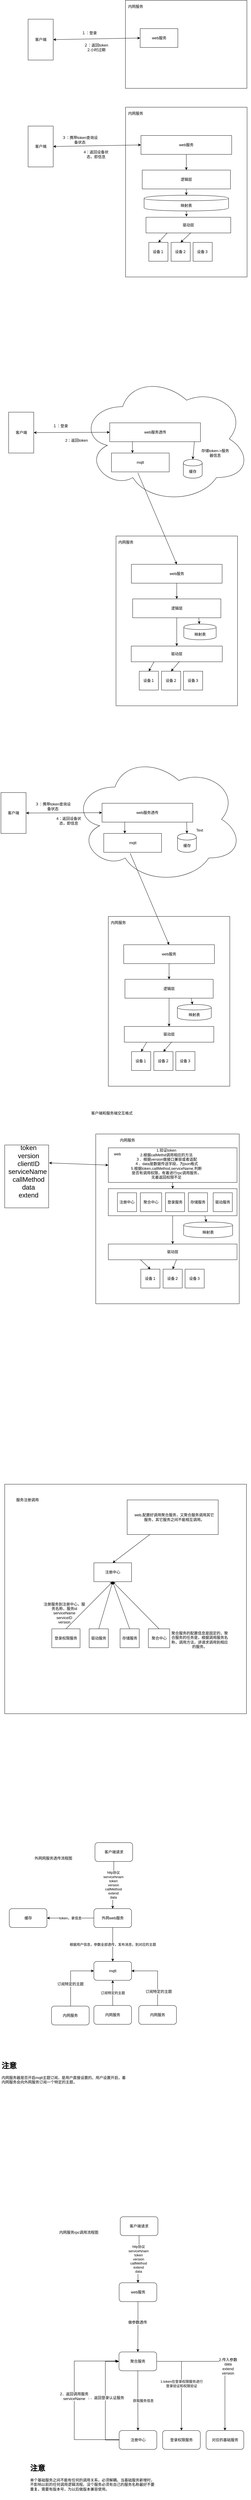 <mxfile version="10.8.5" type="device"><diagram id="QheLz47BeEWIalcSN6nr" name="Page-1"><mxGraphModel dx="1074" dy="792" grid="1" gridSize="10" guides="1" tooltips="1" connect="1" arrows="1" fold="1" page="1" pageScale="1" pageWidth="827" pageHeight="1169" math="0" shadow="0"><root><mxCell id="0"/><mxCell id="1" parent="0"/><mxCell id="Yyx5vrBMHqemGRIIBOED-1" value="客户端" style="rounded=0;whiteSpace=wrap;html=1;" parent="1" vertex="1"><mxGeometry x="114.5" y="90" width="80" height="130" as="geometry"/></mxCell><mxCell id="Yyx5vrBMHqemGRIIBOED-3" value="" style="rounded=0;whiteSpace=wrap;html=1;" parent="1" vertex="1"><mxGeometry x="424.5" y="30" width="387" height="280" as="geometry"/></mxCell><mxCell id="Yyx5vrBMHqemGRIIBOED-7" value="１：登录" style="text;html=1;strokeColor=none;fillColor=none;align=center;verticalAlign=middle;whiteSpace=wrap;rounded=0;" parent="1" vertex="1"><mxGeometry x="280" y="124" width="59" height="20" as="geometry"/></mxCell><mxCell id="Yyx5vrBMHqemGRIIBOED-8" value="内网服务" style="text;html=1;strokeColor=none;fillColor=none;align=center;verticalAlign=middle;whiteSpace=wrap;rounded=0;" parent="1" vertex="1"><mxGeometry x="431.5" y="40" width="50" height="20" as="geometry"/></mxCell><mxCell id="Yyx5vrBMHqemGRIIBOED-9" value="web服务" style="rounded=0;whiteSpace=wrap;html=1;" parent="1" vertex="1"><mxGeometry x="471.5" y="120" width="120" height="60" as="geometry"/></mxCell><mxCell id="Yyx5vrBMHqemGRIIBOED-11" value="" style="endArrow=classic;startArrow=classic;html=1;entryX=0;entryY=0.5;entryDx=0;entryDy=0;exitX=1;exitY=0.5;exitDx=0;exitDy=0;" parent="1" source="Yyx5vrBMHqemGRIIBOED-1" target="Yyx5vrBMHqemGRIIBOED-9" edge="1"><mxGeometry width="50" height="50" relative="1" as="geometry"><mxPoint x="114.5" y="444" as="sourcePoint"/><mxPoint x="164.5" y="394" as="targetPoint"/></mxGeometry></mxCell><mxCell id="Yyx5vrBMHqemGRIIBOED-12" value="２：返回token２小时过期" style="text;html=1;strokeColor=none;fillColor=none;align=center;verticalAlign=middle;whiteSpace=wrap;rounded=0;" parent="1" vertex="1"><mxGeometry x="286.5" y="170" width="88" height="20" as="geometry"/></mxCell><mxCell id="Yyx5vrBMHqemGRIIBOED-17" value="客户端" style="rounded=0;whiteSpace=wrap;html=1;" parent="1" vertex="1"><mxGeometry x="114.5" y="430" width="80" height="130" as="geometry"/></mxCell><mxCell id="Yyx5vrBMHqemGRIIBOED-18" value="" style="rounded=0;whiteSpace=wrap;html=1;" parent="1" vertex="1"><mxGeometry x="425" y="370" width="387" height="540" as="geometry"/></mxCell><mxCell id="Yyx5vrBMHqemGRIIBOED-19" value="３：携带token查询设备状态" style="text;html=1;strokeColor=none;fillColor=none;align=center;verticalAlign=middle;whiteSpace=wrap;rounded=0;" parent="1" vertex="1"><mxGeometry x="220" y="464" width="119" height="20" as="geometry"/></mxCell><mxCell id="Yyx5vrBMHqemGRIIBOED-20" value="内网服务" style="text;html=1;strokeColor=none;fillColor=none;align=center;verticalAlign=middle;whiteSpace=wrap;rounded=0;" parent="1" vertex="1"><mxGeometry x="431.5" y="380" width="50" height="20" as="geometry"/></mxCell><mxCell id="Yyx5vrBMHqemGRIIBOED-30" value="" style="edgeStyle=orthogonalEdgeStyle;rounded=0;orthogonalLoop=1;jettySize=auto;html=1;" parent="1" source="Yyx5vrBMHqemGRIIBOED-21" target="Yyx5vrBMHqemGRIIBOED-24" edge="1"><mxGeometry relative="1" as="geometry"/></mxCell><mxCell id="Yyx5vrBMHqemGRIIBOED-21" value="web服务" style="rounded=0;whiteSpace=wrap;html=1;" parent="1" vertex="1"><mxGeometry x="474" y="460" width="289" height="60" as="geometry"/></mxCell><mxCell id="Yyx5vrBMHqemGRIIBOED-22" value="" style="endArrow=classic;startArrow=classic;html=1;entryX=0;entryY=0.5;entryDx=0;entryDy=0;exitX=1;exitY=0.5;exitDx=0;exitDy=0;" parent="1" source="Yyx5vrBMHqemGRIIBOED-17" target="Yyx5vrBMHqemGRIIBOED-21" edge="1"><mxGeometry width="50" height="50" relative="1" as="geometry"><mxPoint x="114.5" y="784" as="sourcePoint"/><mxPoint x="164.5" y="734" as="targetPoint"/></mxGeometry></mxCell><mxCell id="Yyx5vrBMHqemGRIIBOED-23" value="4：返回设备状态，即信息" style="text;html=1;strokeColor=none;fillColor=none;align=center;verticalAlign=middle;whiteSpace=wrap;rounded=0;" parent="1" vertex="1"><mxGeometry x="286.5" y="510" width="88" height="20" as="geometry"/></mxCell><mxCell id="Yyx5vrBMHqemGRIIBOED-24" value="逻辑层" style="rounded=0;whiteSpace=wrap;html=1;" parent="1" vertex="1"><mxGeometry x="478" y="570" width="281" height="60" as="geometry"/></mxCell><mxCell id="Yyx5vrBMHqemGRIIBOED-25" value="映射表" style="shape=cylinder;whiteSpace=wrap;html=1;boundedLbl=1;backgroundOutline=1;" parent="1" vertex="1"><mxGeometry x="484" y="650" width="269" height="50" as="geometry"/></mxCell><mxCell id="Yyx5vrBMHqemGRIIBOED-26" value="驱动层" style="rounded=0;whiteSpace=wrap;html=1;" parent="1" vertex="1"><mxGeometry x="490" y="720" width="270" height="50" as="geometry"/></mxCell><mxCell id="Yyx5vrBMHqemGRIIBOED-27" value="设备１" style="rounded=0;whiteSpace=wrap;html=1;" parent="1" vertex="1"><mxGeometry x="499" y="800" width="61" height="60" as="geometry"/></mxCell><mxCell id="Yyx5vrBMHqemGRIIBOED-28" value="设备２" style="rounded=0;whiteSpace=wrap;html=1;" parent="1" vertex="1"><mxGeometry x="570" y="800" width="61" height="60" as="geometry"/></mxCell><mxCell id="Yyx5vrBMHqemGRIIBOED-29" value="设备３" style="rounded=0;whiteSpace=wrap;html=1;" parent="1" vertex="1"><mxGeometry x="640" y="800" width="61" height="60" as="geometry"/></mxCell><mxCell id="Yyx5vrBMHqemGRIIBOED-33" value="" style="endArrow=classic;html=1;exitX=0.5;exitY=1;exitDx=0;exitDy=0;" parent="1" source="Yyx5vrBMHqemGRIIBOED-24" target="Yyx5vrBMHqemGRIIBOED-25" edge="1"><mxGeometry width="50" height="50" relative="1" as="geometry"><mxPoint x="110" y="980" as="sourcePoint"/><mxPoint x="160" y="930" as="targetPoint"/></mxGeometry></mxCell><mxCell id="Yyx5vrBMHqemGRIIBOED-34" value="" style="endArrow=classic;html=1;exitX=0.5;exitY=1;exitDx=0;exitDy=0;entryX=0.478;entryY=-0.04;entryDx=0;entryDy=0;entryPerimeter=0;" parent="1" source="Yyx5vrBMHqemGRIIBOED-25" target="Yyx5vrBMHqemGRIIBOED-26" edge="1"><mxGeometry width="50" height="50" relative="1" as="geometry"><mxPoint x="110" y="980" as="sourcePoint"/><mxPoint x="160" y="930" as="targetPoint"/></mxGeometry></mxCell><mxCell id="Yyx5vrBMHqemGRIIBOED-35" value="" style="endArrow=classic;html=1;exitX=0.25;exitY=1;exitDx=0;exitDy=0;entryX=0.5;entryY=0;entryDx=0;entryDy=0;" parent="1" source="Yyx5vrBMHqemGRIIBOED-26" target="Yyx5vrBMHqemGRIIBOED-27" edge="1"><mxGeometry width="50" height="50" relative="1" as="geometry"><mxPoint x="110" y="980" as="sourcePoint"/><mxPoint x="160" y="930" as="targetPoint"/></mxGeometry></mxCell><mxCell id="Yyx5vrBMHqemGRIIBOED-36" value="" style="endArrow=classic;html=1;exitX=0.53;exitY=0.98;exitDx=0;exitDy=0;exitPerimeter=0;entryX=0.5;entryY=0;entryDx=0;entryDy=0;" parent="1" source="Yyx5vrBMHqemGRIIBOED-26" target="Yyx5vrBMHqemGRIIBOED-28" edge="1"><mxGeometry width="50" height="50" relative="1" as="geometry"><mxPoint x="110" y="980" as="sourcePoint"/><mxPoint x="160" y="930" as="targetPoint"/></mxGeometry></mxCell><mxCell id="Yyx5vrBMHqemGRIIBOED-38" value="" style="rounded=0;whiteSpace=wrap;html=1;" parent="1" vertex="1"><mxGeometry x="394.5" y="1734" width="387" height="540" as="geometry"/></mxCell><mxCell id="Yyx5vrBMHqemGRIIBOED-40" value="内网服务" style="text;html=1;strokeColor=none;fillColor=none;align=center;verticalAlign=middle;whiteSpace=wrap;rounded=0;" parent="1" vertex="1"><mxGeometry x="401" y="1744" width="50" height="20" as="geometry"/></mxCell><mxCell id="Yyx5vrBMHqemGRIIBOED-41" value="" style="edgeStyle=orthogonalEdgeStyle;rounded=0;orthogonalLoop=1;jettySize=auto;html=1;" parent="1" source="Yyx5vrBMHqemGRIIBOED-42" target="Yyx5vrBMHqemGRIIBOED-45" edge="1"><mxGeometry relative="1" as="geometry"/></mxCell><mxCell id="Yyx5vrBMHqemGRIIBOED-42" value="web服务" style="rounded=0;whiteSpace=wrap;html=1;" parent="1" vertex="1"><mxGeometry x="443.5" y="1824" width="289" height="60" as="geometry"/></mxCell><mxCell id="Yyx5vrBMHqemGRIIBOED-45" value="逻辑层" style="rounded=0;whiteSpace=wrap;html=1;" parent="1" vertex="1"><mxGeometry x="447.5" y="1934" width="281" height="60" as="geometry"/></mxCell><mxCell id="Yyx5vrBMHqemGRIIBOED-46" value="映射表" style="shape=cylinder;whiteSpace=wrap;html=1;boundedLbl=1;backgroundOutline=1;" parent="1" vertex="1"><mxGeometry x="610.5" y="2014" width="103" height="50" as="geometry"/></mxCell><mxCell id="Yyx5vrBMHqemGRIIBOED-47" value="驱动层" style="rounded=0;whiteSpace=wrap;html=1;" parent="1" vertex="1"><mxGeometry x="443" y="2084" width="290" height="50" as="geometry"/></mxCell><mxCell id="Yyx5vrBMHqemGRIIBOED-48" value="设备１" style="rounded=0;whiteSpace=wrap;html=1;" parent="1" vertex="1"><mxGeometry x="468.5" y="2164" width="61" height="60" as="geometry"/></mxCell><mxCell id="Yyx5vrBMHqemGRIIBOED-49" value="设备２" style="rounded=0;whiteSpace=wrap;html=1;" parent="1" vertex="1"><mxGeometry x="539.5" y="2164" width="61" height="60" as="geometry"/></mxCell><mxCell id="Yyx5vrBMHqemGRIIBOED-50" value="设备３" style="rounded=0;whiteSpace=wrap;html=1;" parent="1" vertex="1"><mxGeometry x="609.5" y="2164" width="61" height="60" as="geometry"/></mxCell><mxCell id="Yyx5vrBMHqemGRIIBOED-51" value="" style="endArrow=classic;html=1;exitX=0.75;exitY=1;exitDx=0;exitDy=0;" parent="1" source="Yyx5vrBMHqemGRIIBOED-45" target="Yyx5vrBMHqemGRIIBOED-46" edge="1"><mxGeometry width="50" height="50" relative="1" as="geometry"><mxPoint x="79.5" y="2344" as="sourcePoint"/><mxPoint x="129.5" y="2294" as="targetPoint"/></mxGeometry></mxCell><mxCell id="Yyx5vrBMHqemGRIIBOED-53" value="" style="endArrow=classic;html=1;exitX=0.25;exitY=1;exitDx=0;exitDy=0;entryX=0.5;entryY=0;entryDx=0;entryDy=0;" parent="1" source="Yyx5vrBMHqemGRIIBOED-47" target="Yyx5vrBMHqemGRIIBOED-48" edge="1"><mxGeometry width="50" height="50" relative="1" as="geometry"><mxPoint x="79.5" y="2344" as="sourcePoint"/><mxPoint x="129.5" y="2294" as="targetPoint"/></mxGeometry></mxCell><mxCell id="Yyx5vrBMHqemGRIIBOED-54" value="" style="endArrow=classic;html=1;exitX=0.53;exitY=0.98;exitDx=0;exitDy=0;exitPerimeter=0;entryX=0.5;entryY=0;entryDx=0;entryDy=0;" parent="1" source="Yyx5vrBMHqemGRIIBOED-47" target="Yyx5vrBMHqemGRIIBOED-49" edge="1"><mxGeometry width="50" height="50" relative="1" as="geometry"><mxPoint x="79.5" y="2344" as="sourcePoint"/><mxPoint x="129.5" y="2294" as="targetPoint"/></mxGeometry></mxCell><mxCell id="Yyx5vrBMHqemGRIIBOED-55" value="" style="ellipse;shape=cloud;whiteSpace=wrap;html=1;" parent="1" vertex="1"><mxGeometry x="280" y="1220" width="543" height="410" as="geometry"/></mxCell><mxCell id="Yyx5vrBMHqemGRIIBOED-56" value="客户端" style="rounded=0;whiteSpace=wrap;html=1;" parent="1" vertex="1"><mxGeometry x="52.5" y="1340" width="80" height="130" as="geometry"/></mxCell><mxCell id="Yyx5vrBMHqemGRIIBOED-57" value="１：登录" style="text;html=1;strokeColor=none;fillColor=none;align=center;verticalAlign=middle;whiteSpace=wrap;rounded=0;" parent="1" vertex="1"><mxGeometry x="158" y="1374" width="119" height="20" as="geometry"/></mxCell><mxCell id="Yyx5vrBMHqemGRIIBOED-59" value="web服务透传" style="rounded=0;whiteSpace=wrap;html=1;" parent="1" vertex="1"><mxGeometry x="374.5" y="1374" width="289" height="60" as="geometry"/></mxCell><mxCell id="Yyx5vrBMHqemGRIIBOED-60" value="" style="endArrow=classic;startArrow=classic;html=1;entryX=0;entryY=0.5;entryDx=0;entryDy=0;exitX=1;exitY=0.5;exitDx=0;exitDy=0;" parent="1" source="Yyx5vrBMHqemGRIIBOED-56" target="Yyx5vrBMHqemGRIIBOED-59" edge="1"><mxGeometry width="50" height="50" relative="1" as="geometry"><mxPoint x="52.5" y="1694" as="sourcePoint"/><mxPoint x="102.5" y="1644" as="targetPoint"/></mxGeometry></mxCell><mxCell id="Yyx5vrBMHqemGRIIBOED-61" value="2：返回token" style="text;html=1;strokeColor=none;fillColor=none;align=center;verticalAlign=middle;whiteSpace=wrap;rounded=0;" parent="1" vertex="1"><mxGeometry x="224.5" y="1420" width="88" height="20" as="geometry"/></mxCell><mxCell id="Yyx5vrBMHqemGRIIBOED-62" value="缓存" style="shape=cylinder;whiteSpace=wrap;html=1;boundedLbl=1;backgroundOutline=1;" parent="1" vertex="1"><mxGeometry x="609" y="1490" width="60" height="60" as="geometry"/></mxCell><mxCell id="Yyx5vrBMHqemGRIIBOED-63" value="mqtt" style="rounded=0;whiteSpace=wrap;html=1;" parent="1" vertex="1"><mxGeometry x="380" y="1470" width="184" height="60" as="geometry"/></mxCell><mxCell id="Yyx5vrBMHqemGRIIBOED-65" value="" style="endArrow=classic;html=1;exitX=0.933;exitY=1;exitDx=0;exitDy=0;exitPerimeter=0;entryX=0.5;entryY=0;entryDx=0;entryDy=0;" parent="1" source="Yyx5vrBMHqemGRIIBOED-59" target="Yyx5vrBMHqemGRIIBOED-62" edge="1"><mxGeometry width="50" height="50" relative="1" as="geometry"><mxPoint x="663.5" y="1680" as="sourcePoint"/><mxPoint x="713.5" y="1630" as="targetPoint"/></mxGeometry></mxCell><mxCell id="Yyx5vrBMHqemGRIIBOED-66" value="" style="endArrow=classic;html=1;exitX=0.25;exitY=1;exitDx=0;exitDy=0;entryX=0.364;entryY=0;entryDx=0;entryDy=0;entryPerimeter=0;" parent="1" source="Yyx5vrBMHqemGRIIBOED-59" target="Yyx5vrBMHqemGRIIBOED-63" edge="1"><mxGeometry width="50" height="50" relative="1" as="geometry"><mxPoint x="363" y="1630" as="sourcePoint"/><mxPoint x="413" y="1580" as="targetPoint"/></mxGeometry></mxCell><mxCell id="Yyx5vrBMHqemGRIIBOED-67" value="" style="endArrow=classic;html=1;exitX=0.457;exitY=1.05;exitDx=0;exitDy=0;entryX=0.5;entryY=0;entryDx=0;entryDy=0;exitPerimeter=0;" parent="1" source="Yyx5vrBMHqemGRIIBOED-63" target="Yyx5vrBMHqemGRIIBOED-42" edge="1"><mxGeometry width="50" height="50" relative="1" as="geometry"><mxPoint x="478" y="1530" as="sourcePoint"/><mxPoint x="470" y="1820" as="targetPoint"/></mxGeometry></mxCell><mxCell id="Yyx5vrBMHqemGRIIBOED-68" value="" style="rounded=0;whiteSpace=wrap;html=1;" parent="1" vertex="1"><mxGeometry x="370" y="2944" width="387" height="540" as="geometry"/></mxCell><mxCell id="Yyx5vrBMHqemGRIIBOED-69" value="内网服务" style="text;html=1;strokeColor=none;fillColor=none;align=center;verticalAlign=middle;whiteSpace=wrap;rounded=0;" parent="1" vertex="1"><mxGeometry x="376.5" y="2954" width="50" height="20" as="geometry"/></mxCell><mxCell id="Yyx5vrBMHqemGRIIBOED-70" value="" style="edgeStyle=orthogonalEdgeStyle;rounded=0;orthogonalLoop=1;jettySize=auto;html=1;" parent="1" source="Yyx5vrBMHqemGRIIBOED-71" target="Yyx5vrBMHqemGRIIBOED-72" edge="1"><mxGeometry relative="1" as="geometry"/></mxCell><mxCell id="Yyx5vrBMHqemGRIIBOED-71" value="web服务" style="rounded=0;whiteSpace=wrap;html=1;" parent="1" vertex="1"><mxGeometry x="419" y="3034" width="289" height="60" as="geometry"/></mxCell><mxCell id="Yyx5vrBMHqemGRIIBOED-72" value="逻辑层" style="rounded=0;whiteSpace=wrap;html=1;" parent="1" vertex="1"><mxGeometry x="423" y="3144" width="281" height="60" as="geometry"/></mxCell><mxCell id="Yyx5vrBMHqemGRIIBOED-73" value="映射表" style="shape=cylinder;whiteSpace=wrap;html=1;boundedLbl=1;backgroundOutline=1;" parent="1" vertex="1"><mxGeometry x="590" y="3224" width="108" height="50" as="geometry"/></mxCell><mxCell id="Yyx5vrBMHqemGRIIBOED-74" value="驱动层" style="rounded=0;whiteSpace=wrap;html=1;" parent="1" vertex="1"><mxGeometry x="421" y="3294" width="285" height="50" as="geometry"/></mxCell><mxCell id="Yyx5vrBMHqemGRIIBOED-75" value="设备１" style="rounded=0;whiteSpace=wrap;html=1;" parent="1" vertex="1"><mxGeometry x="444" y="3374" width="61" height="60" as="geometry"/></mxCell><mxCell id="Yyx5vrBMHqemGRIIBOED-76" value="设备２" style="rounded=0;whiteSpace=wrap;html=1;" parent="1" vertex="1"><mxGeometry x="515" y="3374" width="61" height="60" as="geometry"/></mxCell><mxCell id="Yyx5vrBMHqemGRIIBOED-77" value="设备３" style="rounded=0;whiteSpace=wrap;html=1;" parent="1" vertex="1"><mxGeometry x="585" y="3374" width="61" height="60" as="geometry"/></mxCell><mxCell id="Yyx5vrBMHqemGRIIBOED-78" value="" style="endArrow=classic;html=1;exitX=0.75;exitY=1;exitDx=0;exitDy=0;" parent="1" source="Yyx5vrBMHqemGRIIBOED-72" target="Yyx5vrBMHqemGRIIBOED-73" edge="1"><mxGeometry width="50" height="50" relative="1" as="geometry"><mxPoint x="55" y="3554" as="sourcePoint"/><mxPoint x="105" y="3504" as="targetPoint"/></mxGeometry></mxCell><mxCell id="Yyx5vrBMHqemGRIIBOED-80" value="" style="endArrow=classic;html=1;exitX=0.25;exitY=1;exitDx=0;exitDy=0;entryX=0.5;entryY=0;entryDx=0;entryDy=0;" parent="1" source="Yyx5vrBMHqemGRIIBOED-74" target="Yyx5vrBMHqemGRIIBOED-75" edge="1"><mxGeometry width="50" height="50" relative="1" as="geometry"><mxPoint x="55" y="3554" as="sourcePoint"/><mxPoint x="105" y="3504" as="targetPoint"/></mxGeometry></mxCell><mxCell id="Yyx5vrBMHqemGRIIBOED-81" value="" style="endArrow=classic;html=1;exitX=0.53;exitY=0.98;exitDx=0;exitDy=0;exitPerimeter=0;entryX=0.5;entryY=0;entryDx=0;entryDy=0;" parent="1" source="Yyx5vrBMHqemGRIIBOED-74" target="Yyx5vrBMHqemGRIIBOED-76" edge="1"><mxGeometry width="50" height="50" relative="1" as="geometry"><mxPoint x="55" y="3554" as="sourcePoint"/><mxPoint x="105" y="3504" as="targetPoint"/></mxGeometry></mxCell><mxCell id="Yyx5vrBMHqemGRIIBOED-82" value="" style="ellipse;shape=cloud;whiteSpace=wrap;html=1;" parent="1" vertex="1"><mxGeometry x="255.5" y="2430" width="543" height="410" as="geometry"/></mxCell><mxCell id="Yyx5vrBMHqemGRIIBOED-83" value="客户端" style="rounded=0;whiteSpace=wrap;html=1;" parent="1" vertex="1"><mxGeometry x="28" y="2550" width="80" height="130" as="geometry"/></mxCell><mxCell id="Yyx5vrBMHqemGRIIBOED-84" value="３：携带token查询设备状态" style="text;html=1;strokeColor=none;fillColor=none;align=center;verticalAlign=middle;whiteSpace=wrap;rounded=0;" parent="1" vertex="1"><mxGeometry x="133.5" y="2584" width="119" height="20" as="geometry"/></mxCell><mxCell id="Yyx5vrBMHqemGRIIBOED-85" value="web服务透传" style="rounded=0;whiteSpace=wrap;html=1;" parent="1" vertex="1"><mxGeometry x="350" y="2584" width="289" height="60" as="geometry"/></mxCell><mxCell id="Yyx5vrBMHqemGRIIBOED-86" value="" style="endArrow=classic;startArrow=classic;html=1;entryX=0;entryY=0.5;entryDx=0;entryDy=0;exitX=1;exitY=0.5;exitDx=0;exitDy=0;" parent="1" source="Yyx5vrBMHqemGRIIBOED-83" target="Yyx5vrBMHqemGRIIBOED-85" edge="1"><mxGeometry width="50" height="50" relative="1" as="geometry"><mxPoint x="28" y="2904" as="sourcePoint"/><mxPoint x="78" y="2854" as="targetPoint"/></mxGeometry></mxCell><mxCell id="Yyx5vrBMHqemGRIIBOED-87" value="4：返回设备状态，即信息" style="text;html=1;strokeColor=none;fillColor=none;align=center;verticalAlign=middle;whiteSpace=wrap;rounded=0;" parent="1" vertex="1"><mxGeometry x="200" y="2630" width="88" height="20" as="geometry"/></mxCell><mxCell id="Yyx5vrBMHqemGRIIBOED-88" value="缓存" style="shape=cylinder;whiteSpace=wrap;html=1;boundedLbl=1;backgroundOutline=1;" parent="1" vertex="1"><mxGeometry x="590.5" y="2680" width="60" height="60" as="geometry"/></mxCell><mxCell id="Yyx5vrBMHqemGRIIBOED-89" value="mqtt" style="rounded=0;whiteSpace=wrap;html=1;" parent="1" vertex="1"><mxGeometry x="355.5" y="2680" width="184" height="60" as="geometry"/></mxCell><mxCell id="Yyx5vrBMHqemGRIIBOED-90" value="" style="endArrow=classic;html=1;exitX=0.933;exitY=1;exitDx=0;exitDy=0;exitPerimeter=0;entryX=0.5;entryY=0;entryDx=0;entryDy=0;" parent="1" source="Yyx5vrBMHqemGRIIBOED-85" target="Yyx5vrBMHqemGRIIBOED-88" edge="1"><mxGeometry width="50" height="50" relative="1" as="geometry"><mxPoint x="639" y="2890" as="sourcePoint"/><mxPoint x="689" y="2840" as="targetPoint"/></mxGeometry></mxCell><mxCell id="Yyx5vrBMHqemGRIIBOED-91" value="" style="endArrow=classic;html=1;exitX=0.25;exitY=1;exitDx=0;exitDy=0;entryX=0.364;entryY=0;entryDx=0;entryDy=0;entryPerimeter=0;" parent="1" source="Yyx5vrBMHqemGRIIBOED-85" target="Yyx5vrBMHqemGRIIBOED-89" edge="1"><mxGeometry width="50" height="50" relative="1" as="geometry"><mxPoint x="338.5" y="2840" as="sourcePoint"/><mxPoint x="388.5" y="2790" as="targetPoint"/></mxGeometry></mxCell><mxCell id="Yyx5vrBMHqemGRIIBOED-92" value="" style="endArrow=classic;html=1;exitX=0.457;exitY=1.05;exitDx=0;exitDy=0;entryX=0.5;entryY=0;entryDx=0;entryDy=0;exitPerimeter=0;" parent="1" source="Yyx5vrBMHqemGRIIBOED-89" target="Yyx5vrBMHqemGRIIBOED-71" edge="1"><mxGeometry width="50" height="50" relative="1" as="geometry"><mxPoint x="453.5" y="2740" as="sourcePoint"/><mxPoint x="445.5" y="3030" as="targetPoint"/></mxGeometry></mxCell><mxCell id="Yyx5vrBMHqemGRIIBOED-93" value="存储token-&amp;gt;服务器信息" style="text;html=1;strokeColor=none;fillColor=none;align=center;verticalAlign=middle;whiteSpace=wrap;rounded=0;" parent="1" vertex="1"><mxGeometry x="661" y="1460" width="99" height="20" as="geometry"/></mxCell><mxCell id="feKsA37Vv8ZbDocz_2xh-1" value="Text" style="text;html=1;strokeColor=none;fillColor=none;align=center;verticalAlign=middle;whiteSpace=wrap;rounded=0;" parent="1" vertex="1"><mxGeometry x="641" y="2660" width="40" height="20" as="geometry"/></mxCell><mxCell id="FNCm91-w2uXxw-qUOzxj-2" value="客户端和服务端交互格式" style="text;html=1;strokeColor=none;fillColor=none;align=center;verticalAlign=middle;whiteSpace=wrap;rounded=0;" parent="1" vertex="1"><mxGeometry x="173" y="3560" width="417" height="20" as="geometry"/></mxCell><mxCell id="FNCm91-w2uXxw-qUOzxj-3" value="" style="rounded=0;whiteSpace=wrap;html=1;" parent="1" vertex="1"><mxGeometry x="40" y="3671" width="140" height="200" as="geometry"/></mxCell><mxCell id="FNCm91-w2uXxw-qUOzxj-4" value="&lt;font style=&quot;font-size: 21px&quot;&gt;token&lt;br&gt;version&lt;br&gt;clientID&lt;br&gt;serviceName&amp;nbsp;&lt;br&gt;callMethod&lt;br&gt;data&lt;br&gt;extend&lt;/font&gt;&lt;br&gt;" style="text;html=1;strokeColor=none;fillColor=none;align=center;verticalAlign=middle;whiteSpace=wrap;rounded=0;" parent="1" vertex="1"><mxGeometry x="95.5" y="3750" width="40" height="10" as="geometry"/></mxCell><mxCell id="FNCm91-w2uXxw-qUOzxj-13" value="" style="rounded=0;whiteSpace=wrap;html=1;" parent="1" vertex="1"><mxGeometry x="330" y="3636" width="457" height="540" as="geometry"/></mxCell><mxCell id="FNCm91-w2uXxw-qUOzxj-14" value="内网服务" style="text;html=1;strokeColor=none;fillColor=none;align=center;verticalAlign=middle;whiteSpace=wrap;rounded=0;" parent="1" vertex="1"><mxGeometry x="406" y="3646" width="50" height="20" as="geometry"/></mxCell><mxCell id="FNCm91-w2uXxw-qUOzxj-15" value="" style="edgeStyle=orthogonalEdgeStyle;rounded=0;orthogonalLoop=1;jettySize=auto;html=1;" parent="1" source="FNCm91-w2uXxw-qUOzxj-16" target="FNCm91-w2uXxw-qUOzxj-17" edge="1"><mxGeometry relative="1" as="geometry"/></mxCell><mxCell id="FNCm91-w2uXxw-qUOzxj-16" value="" style="rounded=0;whiteSpace=wrap;html=1;" parent="1" vertex="1"><mxGeometry x="370" y="3680" width="410" height="110" as="geometry"/></mxCell><mxCell id="FNCm91-w2uXxw-qUOzxj-17" value="" style="rounded=0;whiteSpace=wrap;html=1;" parent="1" vertex="1"><mxGeometry x="370" y="3810" width="410" height="86" as="geometry"/></mxCell><mxCell id="FNCm91-w2uXxw-qUOzxj-18" value="映射表" style="shape=cylinder;whiteSpace=wrap;html=1;boundedLbl=1;backgroundOutline=1;" parent="1" vertex="1"><mxGeometry x="610" y="3916" width="156" height="50" as="geometry"/></mxCell><mxCell id="FNCm91-w2uXxw-qUOzxj-19" value="驱动层" style="rounded=0;whiteSpace=wrap;html=1;" parent="1" vertex="1"><mxGeometry x="370" y="3986" width="410" height="50" as="geometry"/></mxCell><mxCell id="FNCm91-w2uXxw-qUOzxj-20" value="设备１" style="rounded=0;whiteSpace=wrap;html=1;" parent="1" vertex="1"><mxGeometry x="473.5" y="4066" width="61" height="60" as="geometry"/></mxCell><mxCell id="FNCm91-w2uXxw-qUOzxj-21" value="设备２" style="rounded=0;whiteSpace=wrap;html=1;" parent="1" vertex="1"><mxGeometry x="544.5" y="4066" width="61" height="60" as="geometry"/></mxCell><mxCell id="FNCm91-w2uXxw-qUOzxj-22" value="设备３" style="rounded=0;whiteSpace=wrap;html=1;" parent="1" vertex="1"><mxGeometry x="614.5" y="4066" width="61" height="60" as="geometry"/></mxCell><mxCell id="FNCm91-w2uXxw-qUOzxj-23" value="" style="endArrow=classic;html=1;exitX=0.75;exitY=1;exitDx=0;exitDy=0;" parent="1" source="FNCm91-w2uXxw-qUOzxj-17" target="FNCm91-w2uXxw-qUOzxj-18" edge="1"><mxGeometry width="50" height="50" relative="1" as="geometry"><mxPoint x="84.5" y="4246" as="sourcePoint"/><mxPoint x="134.5" y="4196" as="targetPoint"/></mxGeometry></mxCell><mxCell id="FNCm91-w2uXxw-qUOzxj-25" value="" style="endArrow=classic;html=1;exitX=0.25;exitY=1;exitDx=0;exitDy=0;entryX=0.5;entryY=0;entryDx=0;entryDy=0;" parent="1" source="FNCm91-w2uXxw-qUOzxj-19" target="FNCm91-w2uXxw-qUOzxj-20" edge="1"><mxGeometry width="50" height="50" relative="1" as="geometry"><mxPoint x="84.5" y="4246" as="sourcePoint"/><mxPoint x="134.5" y="4196" as="targetPoint"/></mxGeometry></mxCell><mxCell id="FNCm91-w2uXxw-qUOzxj-26" value="" style="endArrow=classic;html=1;exitX=0.53;exitY=0.98;exitDx=0;exitDy=0;exitPerimeter=0;entryX=0.5;entryY=0;entryDx=0;entryDy=0;" parent="1" source="FNCm91-w2uXxw-qUOzxj-19" target="FNCm91-w2uXxw-qUOzxj-21" edge="1"><mxGeometry width="50" height="50" relative="1" as="geometry"><mxPoint x="84.5" y="4246" as="sourcePoint"/><mxPoint x="134.5" y="4196" as="targetPoint"/></mxGeometry></mxCell><mxCell id="FNCm91-w2uXxw-qUOzxj-27" value="" style="endArrow=classic;startArrow=classic;html=1;exitX=1.008;exitY=0.285;exitDx=0;exitDy=0;exitPerimeter=0;entryX=0;entryY=0.5;entryDx=0;entryDy=0;" parent="1" source="FNCm91-w2uXxw-qUOzxj-3" target="FNCm91-w2uXxw-qUOzxj-16" edge="1"><mxGeometry width="50" height="50" relative="1" as="geometry"><mxPoint x="230" y="3910" as="sourcePoint"/><mxPoint x="320" y="3770" as="targetPoint"/></mxGeometry></mxCell><mxCell id="FNCm91-w2uXxw-qUOzxj-28" value="web" style="text;html=1;strokeColor=none;fillColor=none;align=center;verticalAlign=middle;whiteSpace=wrap;rounded=0;" parent="1" vertex="1"><mxGeometry x="379" y="3690" width="40" height="20" as="geometry"/></mxCell><mxCell id="FNCm91-w2uXxw-qUOzxj-29" value="1.验证token&lt;br&gt;2.根据calMethd调用相应的方法&lt;br&gt;３．根据version做接口兼容或者适配&lt;br&gt;４．data是数据传送字段，为json格式&lt;br&gt;5.根据token,callMethod,serviceName,判断是否有调用权限，有着进行rpc调用服务，无着返回权限不足&lt;br&gt;" style="text;html=1;strokeColor=none;fillColor=none;align=center;verticalAlign=middle;whiteSpace=wrap;rounded=0;" parent="1" vertex="1"><mxGeometry x="440" y="3721" width="230" height="20" as="geometry"/></mxCell><mxCell id="FNCm91-w2uXxw-qUOzxj-30" value="注册中心" style="rounded=0;whiteSpace=wrap;html=1;" parent="1" vertex="1"><mxGeometry x="399" y="3823" width="61" height="60" as="geometry"/></mxCell><mxCell id="FNCm91-w2uXxw-qUOzxj-31" value="聚合中心" style="rounded=0;whiteSpace=wrap;html=1;" parent="1" vertex="1"><mxGeometry x="472" y="3823" width="68" height="60" as="geometry"/></mxCell><mxCell id="FNCm91-w2uXxw-qUOzxj-32" value="登录服务" style="rounded=0;whiteSpace=wrap;html=1;" parent="1" vertex="1"><mxGeometry x="552" y="3823" width="61" height="60" as="geometry"/></mxCell><mxCell id="FNCm91-w2uXxw-qUOzxj-33" value="存储服务" style="rounded=0;whiteSpace=wrap;html=1;" parent="1" vertex="1"><mxGeometry x="625" y="3823" width="61" height="60" as="geometry"/></mxCell><mxCell id="FNCm91-w2uXxw-qUOzxj-34" value="驱动服务" style="rounded=0;whiteSpace=wrap;html=1;" parent="1" vertex="1"><mxGeometry x="704" y="3823" width="61" height="60" as="geometry"/></mxCell><mxCell id="pasjhFs5XXjGYJFfa-9E-2" value="" style="endArrow=classic;html=1;" parent="1" source="FNCm91-w2uXxw-qUOzxj-17" target="FNCm91-w2uXxw-qUOzxj-19" edge="1"><mxGeometry width="50" height="50" relative="1" as="geometry"><mxPoint x="495.5" y="3966" as="sourcePoint"/><mxPoint x="545.5" y="3916" as="targetPoint"/></mxGeometry></mxCell><mxCell id="pasjhFs5XXjGYJFfa-9E-3" value="" style="edgeStyle=orthogonalEdgeStyle;rounded=0;orthogonalLoop=1;jettySize=auto;html=1;exitX=0.5;exitY=1;exitDx=0;exitDy=0;" parent="1" source="Yyx5vrBMHqemGRIIBOED-72" target="Yyx5vrBMHqemGRIIBOED-74" edge="1"><mxGeometry relative="1" as="geometry"><mxPoint x="570" y="3210" as="sourcePoint"/><mxPoint x="573.5" y="3234" as="targetPoint"/></mxGeometry></mxCell><mxCell id="pasjhFs5XXjGYJFfa-9E-4" value="" style="edgeStyle=orthogonalEdgeStyle;rounded=0;orthogonalLoop=1;jettySize=auto;html=1;entryX=0.5;entryY=0;entryDx=0;entryDy=0;exitX=0.5;exitY=1;exitDx=0;exitDy=0;" parent="1" source="Yyx5vrBMHqemGRIIBOED-45" target="Yyx5vrBMHqemGRIIBOED-47" edge="1"><mxGeometry relative="1" as="geometry"><mxPoint x="598" y="2009" as="sourcePoint"/><mxPoint x="598" y="2059" as="targetPoint"/></mxGeometry></mxCell><mxCell id="pasjhFs5XXjGYJFfa-9E-6" value="" style="rounded=0;whiteSpace=wrap;html=1;" parent="1" vertex="1"><mxGeometry x="40" y="4750" width="770" height="730" as="geometry"/></mxCell><mxCell id="pasjhFs5XXjGYJFfa-9E-7" value="注册中心" style="rounded=0;whiteSpace=wrap;html=1;" parent="1" vertex="1"><mxGeometry x="324" y="5000" width="120" height="60" as="geometry"/></mxCell><mxCell id="pasjhFs5XXjGYJFfa-9E-8" value="登录权限服务" style="rounded=0;whiteSpace=wrap;html=1;" parent="1" vertex="1"><mxGeometry x="190" y="5210" width="90" height="60" as="geometry"/></mxCell><mxCell id="pasjhFs5XXjGYJFfa-9E-9" value="存储服务" style="rounded=0;whiteSpace=wrap;html=1;" parent="1" vertex="1"><mxGeometry x="407.5" y="5210" width="61" height="60" as="geometry"/></mxCell><mxCell id="pasjhFs5XXjGYJFfa-9E-10" value="驱动服务" style="rounded=0;whiteSpace=wrap;html=1;" parent="1" vertex="1"><mxGeometry x="309" y="5210" width="61" height="60" as="geometry"/></mxCell><mxCell id="pasjhFs5XXjGYJFfa-9E-11" value="聚合中心" style="rounded=0;whiteSpace=wrap;html=1;" parent="1" vertex="1"><mxGeometry x="497.5" y="5210" width="68" height="60" as="geometry"/></mxCell><mxCell id="pasjhFs5XXjGYJFfa-9E-12" value="" style="endArrow=classic;html=1;entryX=0.5;entryY=1;entryDx=0;entryDy=0;exitX=0.5;exitY=0;exitDx=0;exitDy=0;" parent="1" source="pasjhFs5XXjGYJFfa-9E-8" target="pasjhFs5XXjGYJFfa-9E-7" edge="1"><mxGeometry width="50" height="50" relative="1" as="geometry"><mxPoint x="30" y="5550" as="sourcePoint"/><mxPoint x="80" y="5500" as="targetPoint"/></mxGeometry></mxCell><mxCell id="pasjhFs5XXjGYJFfa-9E-13" value="注册服务到注册中心，服务名称，服务id&lt;br&gt;serviceName&lt;br&gt;serviceID&lt;br&gt;version&lt;br&gt;" style="text;html=1;strokeColor=none;fillColor=none;align=center;verticalAlign=middle;whiteSpace=wrap;rounded=0;" parent="1" vertex="1"><mxGeometry x="160" y="5130" width="140" height="60" as="geometry"/></mxCell><mxCell id="pasjhFs5XXjGYJFfa-9E-14" value="" style="endArrow=classic;html=1;entryX=0.5;entryY=1;entryDx=0;entryDy=0;exitX=0.5;exitY=0;exitDx=0;exitDy=0;" parent="1" source="pasjhFs5XXjGYJFfa-9E-11" target="pasjhFs5XXjGYJFfa-9E-7" edge="1"><mxGeometry width="50" height="50" relative="1" as="geometry"><mxPoint x="30" y="5550" as="sourcePoint"/><mxPoint x="80" y="5500" as="targetPoint"/></mxGeometry></mxCell><mxCell id="pasjhFs5XXjGYJFfa-9E-15" value="" style="endArrow=classic;html=1;entryX=0.5;entryY=1;entryDx=0;entryDy=0;exitX=0.5;exitY=0;exitDx=0;exitDy=0;" parent="1" source="pasjhFs5XXjGYJFfa-9E-9" target="pasjhFs5XXjGYJFfa-9E-7" edge="1"><mxGeometry width="50" height="50" relative="1" as="geometry"><mxPoint x="30" y="5550" as="sourcePoint"/><mxPoint x="80" y="5500" as="targetPoint"/></mxGeometry></mxCell><mxCell id="pasjhFs5XXjGYJFfa-9E-16" value="" style="endArrow=classic;html=1;entryX=0.5;entryY=1;entryDx=0;entryDy=0;exitX=0.5;exitY=0;exitDx=0;exitDy=0;" parent="1" source="pasjhFs5XXjGYJFfa-9E-10" target="pasjhFs5XXjGYJFfa-9E-7" edge="1"><mxGeometry width="50" height="50" relative="1" as="geometry"><mxPoint x="30" y="5550" as="sourcePoint"/><mxPoint x="80" y="5500" as="targetPoint"/></mxGeometry></mxCell><mxCell id="pasjhFs5XXjGYJFfa-9E-17" value="" style="rounded=0;whiteSpace=wrap;html=1;" parent="1" vertex="1"><mxGeometry x="430" y="4800" width="290" height="110" as="geometry"/></mxCell><mxCell id="pasjhFs5XXjGYJFfa-9E-18" value="web,配置好调用聚合服务，又聚合服务调用其它服务，其它服务之间不能相互调用。&lt;br&gt;" style="text;html=1;strokeColor=none;fillColor=none;align=center;verticalAlign=middle;whiteSpace=wrap;rounded=0;" parent="1" vertex="1"><mxGeometry x="450" y="4845" width="260" height="20" as="geometry"/></mxCell><mxCell id="pasjhFs5XXjGYJFfa-9E-19" value="" style="endArrow=classic;html=1;entryX=0.5;entryY=0;entryDx=0;entryDy=0;" parent="1" source="pasjhFs5XXjGYJFfa-9E-17" target="pasjhFs5XXjGYJFfa-9E-7" edge="1"><mxGeometry width="50" height="50" relative="1" as="geometry"><mxPoint x="30" y="5550" as="sourcePoint"/><mxPoint x="80" y="5500" as="targetPoint"/></mxGeometry></mxCell><mxCell id="pasjhFs5XXjGYJFfa-9E-20" value="聚合服务的配置信息是固定的，聚合服务的任务是，根据调用服务名称，调用方法，讲请求调用到相应的服务。" style="text;html=1;strokeColor=none;fillColor=none;align=center;verticalAlign=middle;whiteSpace=wrap;rounded=0;" parent="1" vertex="1"><mxGeometry x="568" y="5235" width="186" height="20" as="geometry"/></mxCell><mxCell id="pasjhFs5XXjGYJFfa-9E-23" value="服务注册调用" style="text;html=1;strokeColor=none;fillColor=none;align=center;verticalAlign=middle;whiteSpace=wrap;rounded=0;" parent="1" vertex="1"><mxGeometry x="75" y="4790" width="75" height="20" as="geometry"/></mxCell><mxCell id="pasjhFs5XXjGYJFfa-9E-34" value="http协议&lt;br&gt;serviceNnam&lt;br&gt;token&lt;br&gt;version&lt;br&gt;callMethod&lt;br&gt;extend&lt;br&gt;data&lt;br&gt;" style="edgeStyle=orthogonalEdgeStyle;rounded=0;orthogonalLoop=1;jettySize=auto;html=1;" parent="1" source="pasjhFs5XXjGYJFfa-9E-32" target="pasjhFs5XXjGYJFfa-9E-33" edge="1"><mxGeometry relative="1" as="geometry"/></mxCell><mxCell id="pasjhFs5XXjGYJFfa-9E-32" value="客户端请求" style="rounded=1;whiteSpace=wrap;html=1;" parent="1" vertex="1"><mxGeometry x="327.5" y="5890" width="120" height="60" as="geometry"/></mxCell><mxCell id="NRB5iOJFrEnTLcRWH1b6-3" value="根据用户信息，参数全部透传，发布消息，到对应的主题&lt;br&gt;" style="edgeStyle=orthogonalEdgeStyle;rounded=0;orthogonalLoop=1;jettySize=auto;html=1;" parent="1" source="pasjhFs5XXjGYJFfa-9E-33" target="NRB5iOJFrEnTLcRWH1b6-2" edge="1"><mxGeometry relative="1" as="geometry"/></mxCell><mxCell id="NRB5iOJFrEnTLcRWH1b6-5" value="token，拿信息" style="edgeStyle=orthogonalEdgeStyle;rounded=0;orthogonalLoop=1;jettySize=auto;html=1;" parent="1" source="pasjhFs5XXjGYJFfa-9E-33" target="NRB5iOJFrEnTLcRWH1b6-4" edge="1"><mxGeometry relative="1" as="geometry"/></mxCell><mxCell id="pasjhFs5XXjGYJFfa-9E-33" value="外网web服务" style="rounded=1;whiteSpace=wrap;html=1;" parent="1" vertex="1"><mxGeometry x="324" y="6100" width="120" height="60" as="geometry"/></mxCell><mxCell id="NRB5iOJFrEnTLcRWH1b6-4" value="缓存" style="rounded=1;whiteSpace=wrap;html=1;" parent="1" vertex="1"><mxGeometry x="54.5" y="6100" width="120" height="60" as="geometry"/></mxCell><mxCell id="SljKMG0yrUo5IkOkD_Uu-3" value="" style="edgeStyle=orthogonalEdgeStyle;rounded=0;orthogonalLoop=1;jettySize=auto;html=1;entryX=1;entryY=0.5;entryDx=0;entryDy=0;exitX=0.5;exitY=0;exitDx=0;exitDy=0;" edge="1" parent="1" source="NRB5iOJFrEnTLcRWH1b6-12" target="NRB5iOJFrEnTLcRWH1b6-2"><mxGeometry relative="1" as="geometry"><mxPoint x="560" y="6298" as="targetPoint"/></mxGeometry></mxCell><mxCell id="SljKMG0yrUo5IkOkD_Uu-10" value="订阅特定的主题" style="text;html=1;resizable=0;points=[];align=center;verticalAlign=middle;labelBackgroundColor=#ffffff;" vertex="1" connectable="0" parent="SljKMG0yrUo5IkOkD_Uu-3"><mxGeometry x="-0.544" y="-3" relative="1" as="geometry"><mxPoint as="offset"/></mxGeometry></mxCell><mxCell id="NRB5iOJFrEnTLcRWH1b6-2" value="mqtt" style="rounded=1;whiteSpace=wrap;html=1;" parent="1" vertex="1"><mxGeometry x="324" y="6268" width="120" height="60" as="geometry"/></mxCell><mxCell id="SljKMG0yrUo5IkOkD_Uu-6" value="" style="edgeStyle=orthogonalEdgeStyle;rounded=0;orthogonalLoop=1;jettySize=auto;html=1;entryX=0;entryY=0.5;entryDx=0;entryDy=0;exitX=0.5;exitY=0;exitDx=0;exitDy=0;" edge="1" parent="1" source="NRB5iOJFrEnTLcRWH1b6-7" target="NRB5iOJFrEnTLcRWH1b6-2"><mxGeometry relative="1" as="geometry"><mxPoint x="250" y="6408" as="sourcePoint"/><mxPoint x="250" y="6270" as="targetPoint"/><Array as="points"><mxPoint x="250" y="6420"/><mxPoint x="250" y="6298"/></Array></mxGeometry></mxCell><mxCell id="SljKMG0yrUo5IkOkD_Uu-9" value="订阅特定的主题" style="text;html=1;resizable=0;points=[];align=center;verticalAlign=middle;labelBackgroundColor=#ffffff;" vertex="1" connectable="0" parent="SljKMG0yrUo5IkOkD_Uu-6"><mxGeometry x="-0.121" y="1" relative="1" as="geometry"><mxPoint as="offset"/></mxGeometry></mxCell><mxCell id="NRB5iOJFrEnTLcRWH1b6-7" value="内网服务" style="rounded=1;whiteSpace=wrap;html=1;" parent="1" vertex="1"><mxGeometry x="189" y="6410" width="120" height="60" as="geometry"/></mxCell><mxCell id="pasjhFs5XXjGYJFfa-9E-53" value="外网网服务透传流程图" style="text;html=1;strokeColor=none;fillColor=none;align=center;verticalAlign=middle;whiteSpace=wrap;rounded=0;" parent="1" vertex="1"><mxGeometry x="130" y="5930" width="130" height="20" as="geometry"/></mxCell><mxCell id="pasjhFs5XXjGYJFfa-9E-54" value="&lt;h1&gt;注意&lt;/h1&gt;&lt;div&gt;内网服务器是否开启mqtt主题订阅，是用户直接设置的。用户设置开启，着内网服务会向外网服务订阅一个特定的主题，&lt;/div&gt;" style="text;html=1;strokeColor=none;fillColor=none;spacing=5;spacingTop=-20;whiteSpace=wrap;overflow=hidden;rounded=0;" parent="1" vertex="1"><mxGeometry x="25" y="6580" width="415" height="120" as="geometry"/></mxCell><mxCell id="pasjhFs5XXjGYJFfa-9E-56" value="http协议&lt;br&gt;serviceNnam&lt;br&gt;token&lt;br&gt;version&lt;br&gt;callMethod&lt;br&gt;extend&lt;br&gt;data&lt;br&gt;" style="edgeStyle=orthogonalEdgeStyle;rounded=0;orthogonalLoop=1;jettySize=auto;html=1;" parent="1" source="pasjhFs5XXjGYJFfa-9E-57" target="pasjhFs5XXjGYJFfa-9E-61" edge="1"><mxGeometry relative="1" as="geometry"/></mxCell><mxCell id="pasjhFs5XXjGYJFfa-9E-57" value="客户端请求" style="rounded=1;whiteSpace=wrap;html=1;" parent="1" vertex="1"><mxGeometry x="408" y="7080" width="120" height="60" as="geometry"/></mxCell><mxCell id="pasjhFs5XXjGYJFfa-9E-58" value="" style="edgeStyle=orthogonalEdgeStyle;rounded=0;orthogonalLoop=1;jettySize=auto;html=1;" parent="1" source="pasjhFs5XXjGYJFfa-9E-61" target="pasjhFs5XXjGYJFfa-9E-64" edge="1"><mxGeometry relative="1" as="geometry"/></mxCell><mxCell id="pasjhFs5XXjGYJFfa-9E-59" value="做参数透传" style="text;html=1;resizable=0;points=[];align=center;verticalAlign=middle;labelBackgroundColor=#ffffff;" parent="pasjhFs5XXjGYJFfa-9E-58" vertex="1" connectable="0"><mxGeometry y="-14" relative="1" as="geometry"><mxPoint x="13" y="-14" as="offset"/></mxGeometry></mxCell><mxCell id="pasjhFs5XXjGYJFfa-9E-60" value="1.token在登录权限服务进行&lt;br&gt;登录验证和权限验证&lt;br&gt;" style="edgeStyle=orthogonalEdgeStyle;rounded=0;orthogonalLoop=1;jettySize=auto;html=1;exitX=1;exitY=0.5;exitDx=0;exitDy=0;" parent="1" source="pasjhFs5XXjGYJFfa-9E-64" target="pasjhFs5XXjGYJFfa-9E-62" edge="1"><mxGeometry relative="1" as="geometry"/></mxCell><mxCell id="pasjhFs5XXjGYJFfa-9E-61" value="web服务" style="rounded=1;whiteSpace=wrap;html=1;" parent="1" vertex="1"><mxGeometry x="404.5" y="7290" width="120" height="60" as="geometry"/></mxCell><mxCell id="pasjhFs5XXjGYJFfa-9E-62" value="登录权限服务" style="rounded=1;whiteSpace=wrap;html=1;" parent="1" vertex="1"><mxGeometry x="543" y="7760" width="120" height="60" as="geometry"/></mxCell><mxCell id="pasjhFs5XXjGYJFfa-9E-63" value="获取服务信息&lt;br&gt;" style="edgeStyle=orthogonalEdgeStyle;rounded=0;orthogonalLoop=1;jettySize=auto;html=1;" parent="1" source="pasjhFs5XXjGYJFfa-9E-64" target="pasjhFs5XXjGYJFfa-9E-67" edge="1"><mxGeometry y="16" relative="1" as="geometry"><mxPoint as="offset"/></mxGeometry></mxCell><mxCell id="pasjhFs5XXjGYJFfa-9E-64" value="聚合服务" style="rounded=1;whiteSpace=wrap;html=1;" parent="1" vertex="1"><mxGeometry x="404" y="7510" width="120" height="60" as="geometry"/></mxCell><mxCell id="pasjhFs5XXjGYJFfa-9E-65" value="" style="edgeStyle=orthogonalEdgeStyle;rounded=0;orthogonalLoop=1;jettySize=auto;html=1;entryX=0;entryY=0.5;entryDx=0;entryDy=0;" parent="1" source="pasjhFs5XXjGYJFfa-9E-67" target="pasjhFs5XXjGYJFfa-9E-64" edge="1"><mxGeometry relative="1" as="geometry"><mxPoint x="310.5" y="7530" as="targetPoint"/><Array as="points"><mxPoint x="360.5" y="7790"/><mxPoint x="360.5" y="7540"/></Array></mxGeometry></mxCell><mxCell id="pasjhFs5XXjGYJFfa-9E-66" value="１．返回登录认证服务" style="text;html=1;resizable=0;points=[];align=center;verticalAlign=middle;labelBackgroundColor=#ffffff;" parent="pasjhFs5XXjGYJFfa-9E-65" vertex="1" connectable="0"><mxGeometry x="0.059" y="1" relative="1" as="geometry"><mxPoint as="offset"/></mxGeometry></mxCell><mxCell id="pasjhFs5XXjGYJFfa-9E-67" value="注册中心" style="rounded=1;whiteSpace=wrap;html=1;" parent="1" vertex="1"><mxGeometry x="404.5" y="7760" width="120" height="60" as="geometry"/></mxCell><mxCell id="pasjhFs5XXjGYJFfa-9E-68" value="" style="edgeStyle=orthogonalEdgeStyle;rounded=0;orthogonalLoop=1;jettySize=auto;html=1;exitX=0;exitY=0.5;exitDx=0;exitDy=0;" parent="1" source="pasjhFs5XXjGYJFfa-9E-67" edge="1"><mxGeometry relative="1" as="geometry"><mxPoint x="305" y="7789" as="sourcePoint"/><mxPoint x="400.5" y="7539" as="targetPoint"/><Array as="points"><mxPoint x="404.5" y="7789"/><mxPoint x="261.5" y="7789"/><mxPoint x="261.5" y="7539"/></Array></mxGeometry></mxCell><mxCell id="pasjhFs5XXjGYJFfa-9E-69" value="2．返回调用服务&lt;br&gt;serviceName&lt;br&gt;" style="text;html=1;resizable=0;points=[];align=center;verticalAlign=middle;labelBackgroundColor=#ffffff;" parent="pasjhFs5XXjGYJFfa-9E-68" vertex="1" connectable="0"><mxGeometry x="0.059" y="1" relative="1" as="geometry"><mxPoint as="offset"/></mxGeometry></mxCell><mxCell id="pasjhFs5XXjGYJFfa-9E-70" value="对应的基础服务" style="rounded=1;whiteSpace=wrap;html=1;" parent="1" vertex="1"><mxGeometry x="681.5" y="7760" width="120" height="60" as="geometry"/></mxCell><mxCell id="pasjhFs5XXjGYJFfa-9E-71" value="" style="edgeStyle=orthogonalEdgeStyle;rounded=0;orthogonalLoop=1;jettySize=auto;html=1;exitX=1;exitY=0.5;exitDx=0;exitDy=0;entryX=0.5;entryY=0;entryDx=0;entryDy=0;" parent="1" source="pasjhFs5XXjGYJFfa-9E-64" target="pasjhFs5XXjGYJFfa-9E-70" edge="1"><mxGeometry relative="1" as="geometry"><mxPoint x="670.5" y="7530" as="sourcePoint"/><mxPoint x="749.5" y="7750" as="targetPoint"/></mxGeometry></mxCell><mxCell id="pasjhFs5XXjGYJFfa-9E-72" value="2.传入参数&lt;br&gt;data&lt;br&gt;extend&lt;br&gt;version&lt;br&gt;" style="text;html=1;resizable=0;points=[];align=center;verticalAlign=middle;labelBackgroundColor=#ffffff;" parent="pasjhFs5XXjGYJFfa-9E-71" vertex="1" connectable="0"><mxGeometry x="-0.007" y="-8" relative="1" as="geometry"><mxPoint x="10" y="8" as="offset"/></mxGeometry></mxCell><mxCell id="pasjhFs5XXjGYJFfa-9E-73" value="内网服务rpc调用流程图" style="text;html=1;strokeColor=none;fillColor=none;align=center;verticalAlign=middle;whiteSpace=wrap;rounded=0;" parent="1" vertex="1"><mxGeometry x="210.5" y="7120" width="130" height="20" as="geometry"/></mxCell><mxCell id="pasjhFs5XXjGYJFfa-9E-74" value="&lt;h1&gt;注意&lt;/h1&gt;&lt;div&gt;单个基础服务之间不能有任何的调用关系，必须解耦。当基础服务新增时，不影响以前的任何调用逻辑流程。没个服务必须有自己的服务名称最好不要重复，需要有版本号，为以后做版本兼容使用。&lt;/div&gt;" style="text;html=1;strokeColor=none;fillColor=none;spacing=5;spacingTop=-20;whiteSpace=wrap;overflow=hidden;rounded=0;" parent="1" vertex="1"><mxGeometry x="115.5" y="7860" width="415" height="120" as="geometry"/></mxCell><mxCell id="NRB5iOJFrEnTLcRWH1b6-9" value="内网服务" style="rounded=1;whiteSpace=wrap;html=1;" parent="1" vertex="1"><mxGeometry x="324" y="6408" width="120" height="60" as="geometry"/></mxCell><mxCell id="NRB5iOJFrEnTLcRWH1b6-12" value="内网服务" style="rounded=1;whiteSpace=wrap;html=1;" parent="1" vertex="1"><mxGeometry x="467" y="6408" width="120" height="60" as="geometry"/></mxCell><mxCell id="SljKMG0yrUo5IkOkD_Uu-1" value="订阅特定的主题" style="edgeStyle=orthogonalEdgeStyle;rounded=0;orthogonalLoop=1;jettySize=auto;html=1;exitX=0.5;exitY=0;exitDx=0;exitDy=0;entryX=0.5;entryY=1;entryDx=0;entryDy=0;" edge="1" parent="1" source="NRB5iOJFrEnTLcRWH1b6-9" target="NRB5iOJFrEnTLcRWH1b6-2"><mxGeometry relative="1" as="geometry"><mxPoint x="394" y="6338" as="sourcePoint"/><mxPoint x="279" y="6418" as="targetPoint"/></mxGeometry></mxCell></root></mxGraphModel></diagram></mxfile>